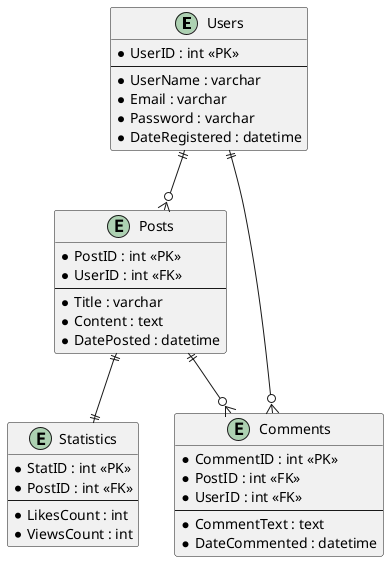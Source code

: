 @startuml

entity "Users" as users {
  * UserID : int <<PK>>
  --
  * UserName : varchar
  * Email : varchar
  * Password : varchar
  * DateRegistered : datetime
}

entity "Posts" as posts {
  * PostID : int <<PK>>
  * UserID : int <<FK>>
  --
  * Title : varchar
  * Content : text
  * DatePosted : datetime
}

entity "Statistics" as stat {
  * StatID : int <<PK>>
  * PostID : int <<FK>>
  --
  * LikesCount : int
  * ViewsCount : int
}

entity "Comments" as comments {
  * CommentID : int <<PK>>
  * PostID : int <<FK>>
  * UserID : int <<FK>>
  --
  * CommentText : text
  * DateCommented : datetime
}

users ||--o{ posts
posts ||--o{ comments
users ||--o{ comments
posts ||--|| stat

@enduml